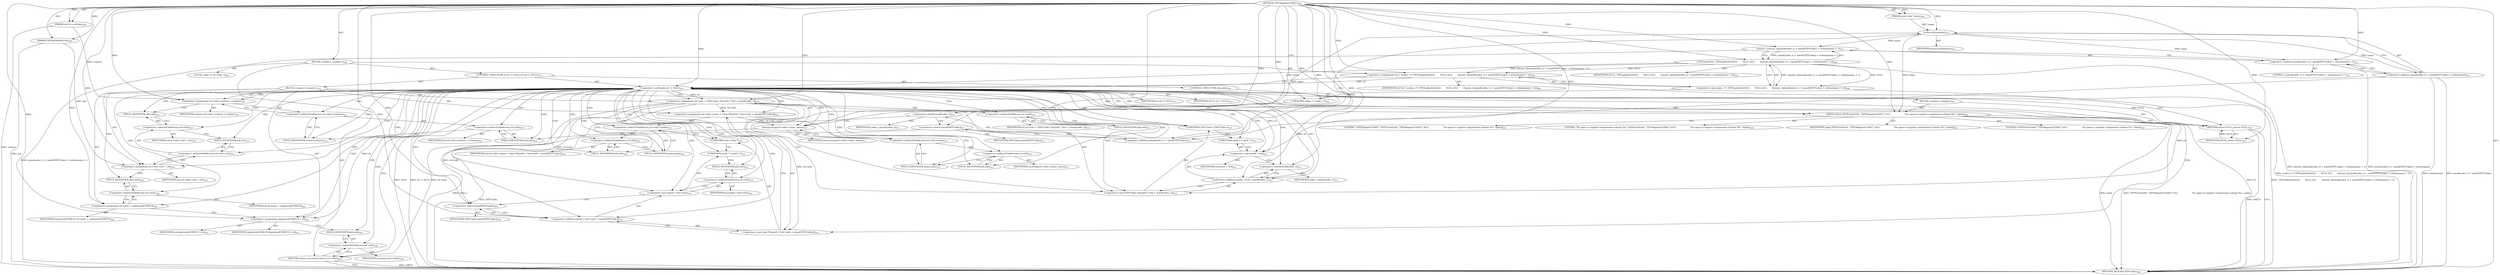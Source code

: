 digraph "TIFFRegisterCODEC" {  
"2140" [label = <(METHOD,TIFFRegisterCODEC)<SUB>206</SUB>> ]
"2141" [label = <(PARAM,uint16_t scheme)<SUB>206</SUB>> ]
"2142" [label = <(PARAM,const char *name)<SUB>206</SUB>> ]
"2143" [label = <(PARAM,TIFFInitMethod init)<SUB>207</SUB>> ]
"2144" [label = <(BLOCK,&lt;empty&gt;,&lt;empty&gt;)<SUB>208</SUB>> ]
"2145" [label = <(LOCAL,codec_t* cd: codec_t)<SUB>209</SUB>> ]
"2146" [label = <(&lt;operator&gt;.assignment,*cd = (codec_t *)_TIFFmallocExt(\012        NULL,\012        (tmsize_t)(sizeof(codec_t) + sizeof(TIFFCodec) + strlen(name) + 1)))<SUB>209</SUB>> ]
"2147" [label = <(IDENTIFIER,cd,*cd = (codec_t *)_TIFFmallocExt(\012        NULL,\012        (tmsize_t)(sizeof(codec_t) + sizeof(TIFFCodec) + strlen(name) + 1)))<SUB>209</SUB>> ]
"2148" [label = <(&lt;operator&gt;.cast,(codec_t *)_TIFFmallocExt(\012        NULL,\012        (tmsize_t)(sizeof(codec_t) + sizeof(TIFFCodec) + strlen(name) + 1)))<SUB>209</SUB>> ]
"2149" [label = <(UNKNOWN,codec_t *,codec_t *)<SUB>209</SUB>> ]
"2150" [label = <(_TIFFmallocExt,_TIFFmallocExt(\012        NULL,\012        (tmsize_t)(sizeof(codec_t) + sizeof(TIFFCodec) + strlen(name) + 1)))<SUB>209</SUB>> ]
"2151" [label = <(IDENTIFIER,NULL,_TIFFmallocExt(\012        NULL,\012        (tmsize_t)(sizeof(codec_t) + sizeof(TIFFCodec) + strlen(name) + 1)))<SUB>210</SUB>> ]
"2152" [label = <(tmsize_t,(tmsize_t)(sizeof(codec_t) + sizeof(TIFFCodec) + strlen(name) + 1))<SUB>211</SUB>> ]
"2153" [label = <(&lt;operator&gt;.addition,sizeof(codec_t) + sizeof(TIFFCodec) + strlen(name) + 1)<SUB>211</SUB>> ]
"2154" [label = <(&lt;operator&gt;.addition,sizeof(codec_t) + sizeof(TIFFCodec) + strlen(name))<SUB>211</SUB>> ]
"2155" [label = <(&lt;operator&gt;.addition,sizeof(codec_t) + sizeof(TIFFCodec))<SUB>211</SUB>> ]
"2156" [label = <(&lt;operator&gt;.sizeOf,sizeof(codec_t))<SUB>211</SUB>> ]
"2157" [label = <(IDENTIFIER,codec_t,sizeof(codec_t))<SUB>211</SUB>> ]
"2158" [label = <(&lt;operator&gt;.sizeOf,sizeof(TIFFCodec))<SUB>211</SUB>> ]
"2159" [label = <(IDENTIFIER,TIFFCodec,sizeof(TIFFCodec))<SUB>211</SUB>> ]
"2160" [label = <(strlen,strlen(name))<SUB>211</SUB>> ]
"2161" [label = <(IDENTIFIER,name,strlen(name))<SUB>211</SUB>> ]
"2162" [label = <(LITERAL,1,sizeof(codec_t) + sizeof(TIFFCodec) + strlen(name) + 1)<SUB>211</SUB>> ]
"2163" [label = <(CONTROL_STRUCTURE,if (cd != NULL),if (cd != NULL))<SUB>213</SUB>> ]
"2164" [label = <(&lt;operator&gt;.notEquals,cd != NULL)<SUB>213</SUB>> ]
"2165" [label = <(IDENTIFIER,cd,cd != NULL)<SUB>213</SUB>> ]
"2166" [label = <(IDENTIFIER,NULL,cd != NULL)<SUB>213</SUB>> ]
"2167" [label = <(BLOCK,&lt;empty&gt;,&lt;empty&gt;)<SUB>214</SUB>> ]
"2168" [label = <(&lt;operator&gt;.assignment,cd-&gt;info = (TIFFCodec *)((uint8_t *)cd + sizeof(codec_t)))<SUB>215</SUB>> ]
"2169" [label = <(&lt;operator&gt;.indirectFieldAccess,cd-&gt;info)<SUB>215</SUB>> ]
"2170" [label = <(IDENTIFIER,cd,cd-&gt;info = (TIFFCodec *)((uint8_t *)cd + sizeof(codec_t)))<SUB>215</SUB>> ]
"2171" [label = <(FIELD_IDENTIFIER,info,info)<SUB>215</SUB>> ]
"2172" [label = <(&lt;operator&gt;.cast,(TIFFCodec *)((uint8_t *)cd + sizeof(codec_t)))<SUB>215</SUB>> ]
"2173" [label = <(UNKNOWN,TIFFCodec *,TIFFCodec *)<SUB>215</SUB>> ]
"2174" [label = <(&lt;operator&gt;.addition,(uint8_t *)cd + sizeof(codec_t))<SUB>215</SUB>> ]
"2175" [label = <(&lt;operator&gt;.cast,(uint8_t *)cd)<SUB>215</SUB>> ]
"2176" [label = <(UNKNOWN,uint8_t *,uint8_t *)<SUB>215</SUB>> ]
"2177" [label = <(IDENTIFIER,cd,(uint8_t *)cd)<SUB>215</SUB>> ]
"2178" [label = <(&lt;operator&gt;.sizeOf,sizeof(codec_t))<SUB>215</SUB>> ]
"2179" [label = <(IDENTIFIER,codec_t,sizeof(codec_t))<SUB>215</SUB>> ]
"2180" [label = <(&lt;operator&gt;.assignment,cd-&gt;info-&gt;name = (char *)((uint8_t *)cd-&gt;info + sizeof(TIFFCodec)))<SUB>216</SUB>> ]
"2181" [label = <(&lt;operator&gt;.indirectFieldAccess,cd-&gt;info-&gt;name)<SUB>216</SUB>> ]
"2182" [label = <(&lt;operator&gt;.indirectFieldAccess,cd-&gt;info)<SUB>216</SUB>> ]
"2183" [label = <(IDENTIFIER,cd,cd-&gt;info-&gt;name = (char *)((uint8_t *)cd-&gt;info + sizeof(TIFFCodec)))<SUB>216</SUB>> ]
"2184" [label = <(FIELD_IDENTIFIER,info,info)<SUB>216</SUB>> ]
"2185" [label = <(FIELD_IDENTIFIER,name,name)<SUB>216</SUB>> ]
"2186" [label = <(&lt;operator&gt;.cast,(char *)((uint8_t *)cd-&gt;info + sizeof(TIFFCodec)))<SUB>216</SUB>> ]
"2187" [label = <(UNKNOWN,char *,char *)<SUB>216</SUB>> ]
"2188" [label = <(&lt;operator&gt;.addition,(uint8_t *)cd-&gt;info + sizeof(TIFFCodec))<SUB>216</SUB>> ]
"2189" [label = <(&lt;operator&gt;.cast,(uint8_t *)cd-&gt;info)<SUB>216</SUB>> ]
"2190" [label = <(UNKNOWN,uint8_t *,uint8_t *)<SUB>216</SUB>> ]
"2191" [label = <(&lt;operator&gt;.indirectFieldAccess,cd-&gt;info)<SUB>216</SUB>> ]
"2192" [label = <(IDENTIFIER,cd,(uint8_t *)cd-&gt;info)<SUB>216</SUB>> ]
"2193" [label = <(FIELD_IDENTIFIER,info,info)<SUB>216</SUB>> ]
"2194" [label = <(&lt;operator&gt;.sizeOf,sizeof(TIFFCodec))<SUB>216</SUB>> ]
"2195" [label = <(IDENTIFIER,TIFFCodec,sizeof(TIFFCodec))<SUB>216</SUB>> ]
"2196" [label = <(strcpy,strcpy(cd-&gt;info-&gt;name, name))<SUB>217</SUB>> ]
"2197" [label = <(&lt;operator&gt;.indirectFieldAccess,cd-&gt;info-&gt;name)<SUB>217</SUB>> ]
"2198" [label = <(&lt;operator&gt;.indirectFieldAccess,cd-&gt;info)<SUB>217</SUB>> ]
"2199" [label = <(IDENTIFIER,cd,strcpy(cd-&gt;info-&gt;name, name))<SUB>217</SUB>> ]
"2200" [label = <(FIELD_IDENTIFIER,info,info)<SUB>217</SUB>> ]
"2201" [label = <(FIELD_IDENTIFIER,name,name)<SUB>217</SUB>> ]
"2202" [label = <(IDENTIFIER,name,strcpy(cd-&gt;info-&gt;name, name))<SUB>217</SUB>> ]
"2203" [label = <(&lt;operator&gt;.assignment,cd-&gt;info-&gt;scheme = scheme)<SUB>218</SUB>> ]
"2204" [label = <(&lt;operator&gt;.indirectFieldAccess,cd-&gt;info-&gt;scheme)<SUB>218</SUB>> ]
"2205" [label = <(&lt;operator&gt;.indirectFieldAccess,cd-&gt;info)<SUB>218</SUB>> ]
"2206" [label = <(IDENTIFIER,cd,cd-&gt;info-&gt;scheme = scheme)<SUB>218</SUB>> ]
"2207" [label = <(FIELD_IDENTIFIER,info,info)<SUB>218</SUB>> ]
"2208" [label = <(FIELD_IDENTIFIER,scheme,scheme)<SUB>218</SUB>> ]
"2209" [label = <(IDENTIFIER,scheme,cd-&gt;info-&gt;scheme = scheme)<SUB>218</SUB>> ]
"2210" [label = <(&lt;operator&gt;.assignment,cd-&gt;info-&gt;init = init)<SUB>219</SUB>> ]
"2211" [label = <(&lt;operator&gt;.indirectFieldAccess,cd-&gt;info-&gt;init)<SUB>219</SUB>> ]
"2212" [label = <(&lt;operator&gt;.indirectFieldAccess,cd-&gt;info)<SUB>219</SUB>> ]
"2213" [label = <(IDENTIFIER,cd,cd-&gt;info-&gt;init = init)<SUB>219</SUB>> ]
"2214" [label = <(FIELD_IDENTIFIER,info,info)<SUB>219</SUB>> ]
"2215" [label = <(FIELD_IDENTIFIER,init,init)<SUB>219</SUB>> ]
"2216" [label = <(IDENTIFIER,init,cd-&gt;info-&gt;init = init)<SUB>219</SUB>> ]
"2217" [label = <(&lt;operator&gt;.assignment,cd-&gt;next = registeredCODECS)<SUB>220</SUB>> ]
"2218" [label = <(&lt;operator&gt;.indirectFieldAccess,cd-&gt;next)<SUB>220</SUB>> ]
"2219" [label = <(IDENTIFIER,cd,cd-&gt;next = registeredCODECS)<SUB>220</SUB>> ]
"2220" [label = <(FIELD_IDENTIFIER,next,next)<SUB>220</SUB>> ]
"2221" [label = <(IDENTIFIER,registeredCODECS,cd-&gt;next = registeredCODECS)<SUB>220</SUB>> ]
"2222" [label = <(&lt;operator&gt;.assignment,registeredCODECS = cd)<SUB>221</SUB>> ]
"2223" [label = <(IDENTIFIER,registeredCODECS,registeredCODECS = cd)<SUB>221</SUB>> ]
"2224" [label = <(IDENTIFIER,cd,registeredCODECS = cd)<SUB>221</SUB>> ]
"2225" [label = <(CONTROL_STRUCTURE,else,else)<SUB>224</SUB>> ]
"2226" [label = <(BLOCK,&lt;empty&gt;,&lt;empty&gt;)<SUB>224</SUB>> ]
"2227" [label = <(TIFFErrorExt,TIFFErrorExt(0, &quot;TIFFRegisterCODEC&quot;,\012                     &quot;No space to register compression scheme %s&quot;, name))<SUB>225</SUB>> ]
"2228" [label = <(LITERAL,0,TIFFErrorExt(0, &quot;TIFFRegisterCODEC&quot;,\012                     &quot;No space to register compression scheme %s&quot;, name))<SUB>225</SUB>> ]
"2229" [label = <(LITERAL,&quot;TIFFRegisterCODEC&quot;,TIFFErrorExt(0, &quot;TIFFRegisterCODEC&quot;,\012                     &quot;No space to register compression scheme %s&quot;, name))<SUB>225</SUB>> ]
"2230" [label = <(LITERAL,&quot;No space to register compression scheme %s&quot;,TIFFErrorExt(0, &quot;TIFFRegisterCODEC&quot;,\012                     &quot;No space to register compression scheme %s&quot;, name))<SUB>226</SUB>> ]
"2231" [label = <(IDENTIFIER,name,TIFFErrorExt(0, &quot;TIFFRegisterCODEC&quot;,\012                     &quot;No space to register compression scheme %s&quot;, name))<SUB>226</SUB>> ]
"2232" [label = <(RETURN,return NULL;,return NULL;)<SUB>227</SUB>> ]
"2233" [label = <(IDENTIFIER,NULL,return NULL;)<SUB>227</SUB>> ]
"2234" [label = <(RETURN,return (cd-&gt;info);,return (cd-&gt;info);)<SUB>229</SUB>> ]
"2235" [label = <(&lt;operator&gt;.indirectFieldAccess,cd-&gt;info)<SUB>229</SUB>> ]
"2236" [label = <(IDENTIFIER,cd,return (cd-&gt;info);)<SUB>229</SUB>> ]
"2237" [label = <(FIELD_IDENTIFIER,info,info)<SUB>229</SUB>> ]
"2238" [label = <(METHOD_RETURN,TIFFCodec)<SUB>206</SUB>> ]
  "2140" -> "2141"  [ label = "AST: "] 
  "2140" -> "2142"  [ label = "AST: "] 
  "2140" -> "2143"  [ label = "AST: "] 
  "2140" -> "2144"  [ label = "AST: "] 
  "2140" -> "2238"  [ label = "AST: "] 
  "2144" -> "2145"  [ label = "AST: "] 
  "2144" -> "2146"  [ label = "AST: "] 
  "2144" -> "2163"  [ label = "AST: "] 
  "2144" -> "2234"  [ label = "AST: "] 
  "2146" -> "2147"  [ label = "AST: "] 
  "2146" -> "2148"  [ label = "AST: "] 
  "2148" -> "2149"  [ label = "AST: "] 
  "2148" -> "2150"  [ label = "AST: "] 
  "2150" -> "2151"  [ label = "AST: "] 
  "2150" -> "2152"  [ label = "AST: "] 
  "2152" -> "2153"  [ label = "AST: "] 
  "2153" -> "2154"  [ label = "AST: "] 
  "2153" -> "2162"  [ label = "AST: "] 
  "2154" -> "2155"  [ label = "AST: "] 
  "2154" -> "2160"  [ label = "AST: "] 
  "2155" -> "2156"  [ label = "AST: "] 
  "2155" -> "2158"  [ label = "AST: "] 
  "2156" -> "2157"  [ label = "AST: "] 
  "2158" -> "2159"  [ label = "AST: "] 
  "2160" -> "2161"  [ label = "AST: "] 
  "2163" -> "2164"  [ label = "AST: "] 
  "2163" -> "2167"  [ label = "AST: "] 
  "2163" -> "2225"  [ label = "AST: "] 
  "2164" -> "2165"  [ label = "AST: "] 
  "2164" -> "2166"  [ label = "AST: "] 
  "2167" -> "2168"  [ label = "AST: "] 
  "2167" -> "2180"  [ label = "AST: "] 
  "2167" -> "2196"  [ label = "AST: "] 
  "2167" -> "2203"  [ label = "AST: "] 
  "2167" -> "2210"  [ label = "AST: "] 
  "2167" -> "2217"  [ label = "AST: "] 
  "2167" -> "2222"  [ label = "AST: "] 
  "2168" -> "2169"  [ label = "AST: "] 
  "2168" -> "2172"  [ label = "AST: "] 
  "2169" -> "2170"  [ label = "AST: "] 
  "2169" -> "2171"  [ label = "AST: "] 
  "2172" -> "2173"  [ label = "AST: "] 
  "2172" -> "2174"  [ label = "AST: "] 
  "2174" -> "2175"  [ label = "AST: "] 
  "2174" -> "2178"  [ label = "AST: "] 
  "2175" -> "2176"  [ label = "AST: "] 
  "2175" -> "2177"  [ label = "AST: "] 
  "2178" -> "2179"  [ label = "AST: "] 
  "2180" -> "2181"  [ label = "AST: "] 
  "2180" -> "2186"  [ label = "AST: "] 
  "2181" -> "2182"  [ label = "AST: "] 
  "2181" -> "2185"  [ label = "AST: "] 
  "2182" -> "2183"  [ label = "AST: "] 
  "2182" -> "2184"  [ label = "AST: "] 
  "2186" -> "2187"  [ label = "AST: "] 
  "2186" -> "2188"  [ label = "AST: "] 
  "2188" -> "2189"  [ label = "AST: "] 
  "2188" -> "2194"  [ label = "AST: "] 
  "2189" -> "2190"  [ label = "AST: "] 
  "2189" -> "2191"  [ label = "AST: "] 
  "2191" -> "2192"  [ label = "AST: "] 
  "2191" -> "2193"  [ label = "AST: "] 
  "2194" -> "2195"  [ label = "AST: "] 
  "2196" -> "2197"  [ label = "AST: "] 
  "2196" -> "2202"  [ label = "AST: "] 
  "2197" -> "2198"  [ label = "AST: "] 
  "2197" -> "2201"  [ label = "AST: "] 
  "2198" -> "2199"  [ label = "AST: "] 
  "2198" -> "2200"  [ label = "AST: "] 
  "2203" -> "2204"  [ label = "AST: "] 
  "2203" -> "2209"  [ label = "AST: "] 
  "2204" -> "2205"  [ label = "AST: "] 
  "2204" -> "2208"  [ label = "AST: "] 
  "2205" -> "2206"  [ label = "AST: "] 
  "2205" -> "2207"  [ label = "AST: "] 
  "2210" -> "2211"  [ label = "AST: "] 
  "2210" -> "2216"  [ label = "AST: "] 
  "2211" -> "2212"  [ label = "AST: "] 
  "2211" -> "2215"  [ label = "AST: "] 
  "2212" -> "2213"  [ label = "AST: "] 
  "2212" -> "2214"  [ label = "AST: "] 
  "2217" -> "2218"  [ label = "AST: "] 
  "2217" -> "2221"  [ label = "AST: "] 
  "2218" -> "2219"  [ label = "AST: "] 
  "2218" -> "2220"  [ label = "AST: "] 
  "2222" -> "2223"  [ label = "AST: "] 
  "2222" -> "2224"  [ label = "AST: "] 
  "2225" -> "2226"  [ label = "AST: "] 
  "2226" -> "2227"  [ label = "AST: "] 
  "2226" -> "2232"  [ label = "AST: "] 
  "2227" -> "2228"  [ label = "AST: "] 
  "2227" -> "2229"  [ label = "AST: "] 
  "2227" -> "2230"  [ label = "AST: "] 
  "2227" -> "2231"  [ label = "AST: "] 
  "2232" -> "2233"  [ label = "AST: "] 
  "2234" -> "2235"  [ label = "AST: "] 
  "2235" -> "2236"  [ label = "AST: "] 
  "2235" -> "2237"  [ label = "AST: "] 
  "2146" -> "2164"  [ label = "CFG: "] 
  "2234" -> "2238"  [ label = "CFG: "] 
  "2148" -> "2146"  [ label = "CFG: "] 
  "2164" -> "2171"  [ label = "CFG: "] 
  "2164" -> "2227"  [ label = "CFG: "] 
  "2235" -> "2234"  [ label = "CFG: "] 
  "2149" -> "2156"  [ label = "CFG: "] 
  "2150" -> "2148"  [ label = "CFG: "] 
  "2168" -> "2184"  [ label = "CFG: "] 
  "2180" -> "2200"  [ label = "CFG: "] 
  "2196" -> "2207"  [ label = "CFG: "] 
  "2203" -> "2214"  [ label = "CFG: "] 
  "2210" -> "2220"  [ label = "CFG: "] 
  "2217" -> "2222"  [ label = "CFG: "] 
  "2222" -> "2237"  [ label = "CFG: "] 
  "2237" -> "2235"  [ label = "CFG: "] 
  "2152" -> "2150"  [ label = "CFG: "] 
  "2169" -> "2173"  [ label = "CFG: "] 
  "2172" -> "2168"  [ label = "CFG: "] 
  "2181" -> "2187"  [ label = "CFG: "] 
  "2186" -> "2180"  [ label = "CFG: "] 
  "2197" -> "2196"  [ label = "CFG: "] 
  "2204" -> "2203"  [ label = "CFG: "] 
  "2211" -> "2210"  [ label = "CFG: "] 
  "2218" -> "2217"  [ label = "CFG: "] 
  "2227" -> "2232"  [ label = "CFG: "] 
  "2232" -> "2238"  [ label = "CFG: "] 
  "2153" -> "2152"  [ label = "CFG: "] 
  "2171" -> "2169"  [ label = "CFG: "] 
  "2173" -> "2176"  [ label = "CFG: "] 
  "2174" -> "2172"  [ label = "CFG: "] 
  "2182" -> "2185"  [ label = "CFG: "] 
  "2185" -> "2181"  [ label = "CFG: "] 
  "2187" -> "2190"  [ label = "CFG: "] 
  "2188" -> "2186"  [ label = "CFG: "] 
  "2198" -> "2201"  [ label = "CFG: "] 
  "2201" -> "2197"  [ label = "CFG: "] 
  "2205" -> "2208"  [ label = "CFG: "] 
  "2208" -> "2204"  [ label = "CFG: "] 
  "2212" -> "2215"  [ label = "CFG: "] 
  "2215" -> "2211"  [ label = "CFG: "] 
  "2220" -> "2218"  [ label = "CFG: "] 
  "2154" -> "2153"  [ label = "CFG: "] 
  "2175" -> "2178"  [ label = "CFG: "] 
  "2178" -> "2174"  [ label = "CFG: "] 
  "2184" -> "2182"  [ label = "CFG: "] 
  "2189" -> "2194"  [ label = "CFG: "] 
  "2194" -> "2188"  [ label = "CFG: "] 
  "2200" -> "2198"  [ label = "CFG: "] 
  "2207" -> "2205"  [ label = "CFG: "] 
  "2214" -> "2212"  [ label = "CFG: "] 
  "2155" -> "2160"  [ label = "CFG: "] 
  "2160" -> "2154"  [ label = "CFG: "] 
  "2176" -> "2175"  [ label = "CFG: "] 
  "2190" -> "2193"  [ label = "CFG: "] 
  "2191" -> "2189"  [ label = "CFG: "] 
  "2156" -> "2158"  [ label = "CFG: "] 
  "2158" -> "2155"  [ label = "CFG: "] 
  "2193" -> "2191"  [ label = "CFG: "] 
  "2140" -> "2149"  [ label = "CFG: "] 
  "2232" -> "2238"  [ label = "DDG: &lt;RET&gt;"] 
  "2234" -> "2238"  [ label = "DDG: &lt;RET&gt;"] 
  "2141" -> "2238"  [ label = "DDG: scheme"] 
  "2143" -> "2238"  [ label = "DDG: init"] 
  "2156" -> "2238"  [ label = "DDG: codec_t"] 
  "2158" -> "2238"  [ label = "DDG: TIFFCodec"] 
  "2154" -> "2238"  [ label = "DDG: sizeof(codec_t) + sizeof(TIFFCodec)"] 
  "2154" -> "2238"  [ label = "DDG: strlen(name)"] 
  "2153" -> "2238"  [ label = "DDG: sizeof(codec_t) + sizeof(TIFFCodec) + strlen(name)"] 
  "2152" -> "2238"  [ label = "DDG: sizeof(codec_t) + sizeof(TIFFCodec) + strlen(name) + 1"] 
  "2150" -> "2238"  [ label = "DDG: (tmsize_t)(sizeof(codec_t) + sizeof(TIFFCodec) + strlen(name) + 1)"] 
  "2148" -> "2238"  [ label = "DDG: _TIFFmallocExt(\012        NULL,\012        (tmsize_t)(sizeof(codec_t) + sizeof(TIFFCodec) + strlen(name) + 1))"] 
  "2146" -> "2238"  [ label = "DDG: (codec_t *)_TIFFmallocExt(\012        NULL,\012        (tmsize_t)(sizeof(codec_t) + sizeof(TIFFCodec) + strlen(name) + 1))"] 
  "2164" -> "2238"  [ label = "DDG: cd"] 
  "2164" -> "2238"  [ label = "DDG: NULL"] 
  "2164" -> "2238"  [ label = "DDG: cd != NULL"] 
  "2227" -> "2238"  [ label = "DDG: name"] 
  "2227" -> "2238"  [ label = "DDG: TIFFErrorExt(0, &quot;TIFFRegisterCODEC&quot;,\012                     &quot;No space to register compression scheme %s&quot;, name)"] 
  "2140" -> "2141"  [ label = "DDG: "] 
  "2140" -> "2142"  [ label = "DDG: "] 
  "2140" -> "2143"  [ label = "DDG: "] 
  "2150" -> "2146"  [ label = "DDG: NULL"] 
  "2150" -> "2146"  [ label = "DDG: (tmsize_t)(sizeof(codec_t) + sizeof(TIFFCodec) + strlen(name) + 1)"] 
  "2168" -> "2234"  [ label = "DDG: cd-&gt;info"] 
  "2140" -> "2146"  [ label = "DDG: "] 
  "2150" -> "2148"  [ label = "DDG: NULL"] 
  "2150" -> "2148"  [ label = "DDG: (tmsize_t)(sizeof(codec_t) + sizeof(TIFFCodec) + strlen(name) + 1)"] 
  "2146" -> "2164"  [ label = "DDG: cd"] 
  "2140" -> "2164"  [ label = "DDG: "] 
  "2150" -> "2164"  [ label = "DDG: NULL"] 
  "2164" -> "2168"  [ label = "DDG: cd"] 
  "2140" -> "2168"  [ label = "DDG: "] 
  "2168" -> "2180"  [ label = "DDG: cd-&gt;info"] 
  "2141" -> "2203"  [ label = "DDG: scheme"] 
  "2140" -> "2203"  [ label = "DDG: "] 
  "2143" -> "2210"  [ label = "DDG: init"] 
  "2140" -> "2210"  [ label = "DDG: "] 
  "2140" -> "2217"  [ label = "DDG: "] 
  "2140" -> "2222"  [ label = "DDG: "] 
  "2164" -> "2222"  [ label = "DDG: cd"] 
  "2140" -> "2150"  [ label = "DDG: "] 
  "2152" -> "2150"  [ label = "DDG: sizeof(codec_t) + sizeof(TIFFCodec) + strlen(name) + 1"] 
  "2180" -> "2196"  [ label = "DDG: cd-&gt;info-&gt;name"] 
  "2160" -> "2196"  [ label = "DDG: name"] 
  "2140" -> "2196"  [ label = "DDG: "] 
  "2233" -> "2232"  [ label = "DDG: NULL"] 
  "2164" -> "2232"  [ label = "DDG: NULL"] 
  "2160" -> "2152"  [ label = "DDG: name"] 
  "2140" -> "2152"  [ label = "DDG: "] 
  "2164" -> "2172"  [ label = "DDG: cd"] 
  "2140" -> "2172"  [ label = "DDG: "] 
  "2168" -> "2186"  [ label = "DDG: cd-&gt;info"] 
  "2140" -> "2227"  [ label = "DDG: "] 
  "2160" -> "2227"  [ label = "DDG: name"] 
  "2140" -> "2233"  [ label = "DDG: "] 
  "2160" -> "2153"  [ label = "DDG: name"] 
  "2140" -> "2153"  [ label = "DDG: "] 
  "2164" -> "2174"  [ label = "DDG: cd"] 
  "2140" -> "2174"  [ label = "DDG: "] 
  "2168" -> "2188"  [ label = "DDG: cd-&gt;info"] 
  "2140" -> "2188"  [ label = "DDG: "] 
  "2160" -> "2154"  [ label = "DDG: name"] 
  "2164" -> "2175"  [ label = "DDG: cd"] 
  "2140" -> "2175"  [ label = "DDG: "] 
  "2140" -> "2178"  [ label = "DDG: "] 
  "2168" -> "2189"  [ label = "DDG: cd-&gt;info"] 
  "2140" -> "2194"  [ label = "DDG: "] 
  "2140" -> "2155"  [ label = "DDG: "] 
  "2142" -> "2160"  [ label = "DDG: name"] 
  "2140" -> "2160"  [ label = "DDG: "] 
  "2140" -> "2156"  [ label = "DDG: "] 
  "2140" -> "2158"  [ label = "DDG: "] 
  "2164" -> "2181"  [ label = "CDG: "] 
  "2164" -> "2237"  [ label = "CDG: "] 
  "2164" -> "2190"  [ label = "CDG: "] 
  "2164" -> "2171"  [ label = "CDG: "] 
  "2164" -> "2198"  [ label = "CDG: "] 
  "2164" -> "2218"  [ label = "CDG: "] 
  "2164" -> "2173"  [ label = "CDG: "] 
  "2164" -> "2220"  [ label = "CDG: "] 
  "2164" -> "2193"  [ label = "CDG: "] 
  "2164" -> "2210"  [ label = "CDG: "] 
  "2164" -> "2211"  [ label = "CDG: "] 
  "2164" -> "2227"  [ label = "CDG: "] 
  "2164" -> "2169"  [ label = "CDG: "] 
  "2164" -> "2189"  [ label = "CDG: "] 
  "2164" -> "2176"  [ label = "CDG: "] 
  "2164" -> "2184"  [ label = "CDG: "] 
  "2164" -> "2208"  [ label = "CDG: "] 
  "2164" -> "2201"  [ label = "CDG: "] 
  "2164" -> "2197"  [ label = "CDG: "] 
  "2164" -> "2186"  [ label = "CDG: "] 
  "2164" -> "2180"  [ label = "CDG: "] 
  "2164" -> "2235"  [ label = "CDG: "] 
  "2164" -> "2182"  [ label = "CDG: "] 
  "2164" -> "2188"  [ label = "CDG: "] 
  "2164" -> "2175"  [ label = "CDG: "] 
  "2164" -> "2185"  [ label = "CDG: "] 
  "2164" -> "2196"  [ label = "CDG: "] 
  "2164" -> "2205"  [ label = "CDG: "] 
  "2164" -> "2204"  [ label = "CDG: "] 
  "2164" -> "2232"  [ label = "CDG: "] 
  "2164" -> "2200"  [ label = "CDG: "] 
  "2164" -> "2222"  [ label = "CDG: "] 
  "2164" -> "2187"  [ label = "CDG: "] 
  "2164" -> "2214"  [ label = "CDG: "] 
  "2164" -> "2234"  [ label = "CDG: "] 
  "2164" -> "2207"  [ label = "CDG: "] 
  "2164" -> "2194"  [ label = "CDG: "] 
  "2164" -> "2178"  [ label = "CDG: "] 
  "2164" -> "2217"  [ label = "CDG: "] 
  "2164" -> "2174"  [ label = "CDG: "] 
  "2164" -> "2212"  [ label = "CDG: "] 
  "2164" -> "2215"  [ label = "CDG: "] 
  "2164" -> "2203"  [ label = "CDG: "] 
  "2164" -> "2168"  [ label = "CDG: "] 
  "2164" -> "2191"  [ label = "CDG: "] 
  "2164" -> "2172"  [ label = "CDG: "] 
}
